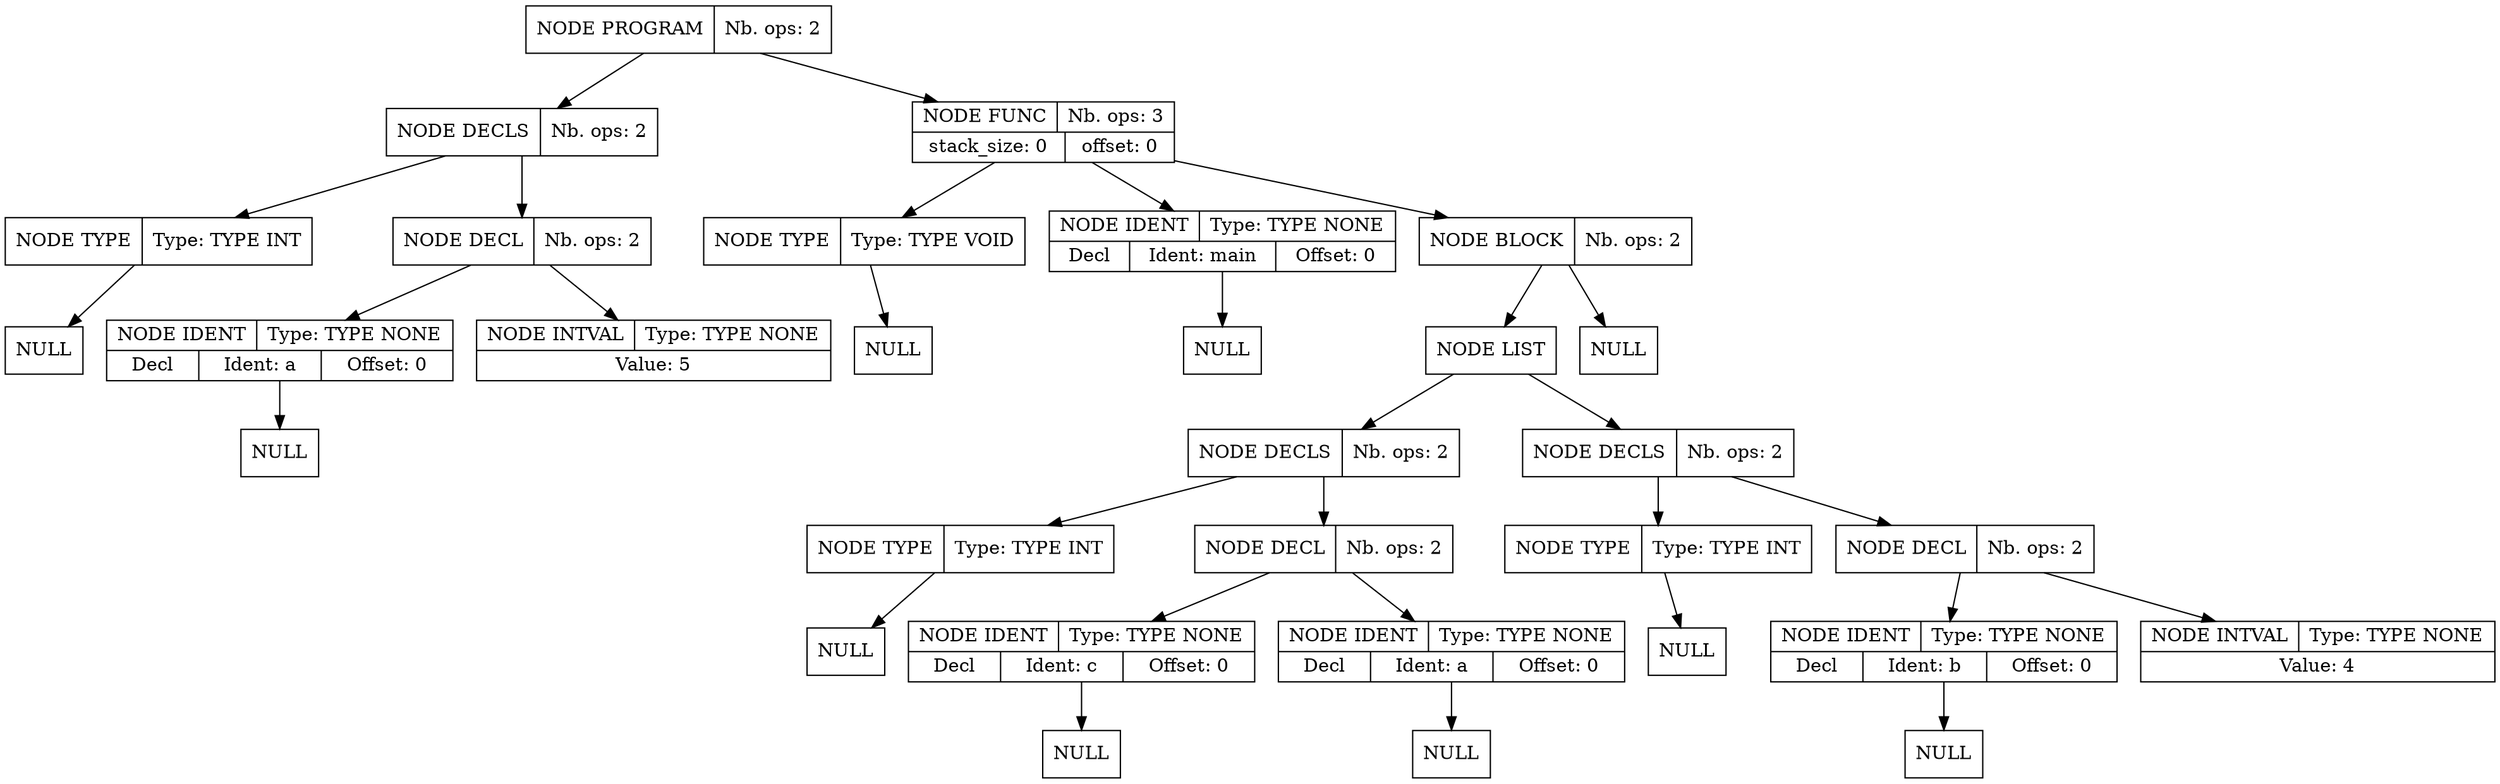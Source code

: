 digraph global_vars {
    N1 [shape=record, label="{{NODE PROGRAM|Nb. ops: 2}}"];
    N2 [shape=record, label="{{NODE DECLS|Nb. ops: 2}}"];
    N3 [shape=record, label="{{NODE TYPE|Type: TYPE INT}}"];
    N4 [shape=record, label="{{NULL}}"];
    edge[tailclip=true];
    N3 -> N4
    edge[tailclip=true];
    N2 -> N3
    N5 [shape=record, label="{{NODE DECL|Nb. ops: 2}}"];
    N6 [shape=record, label="{{NODE IDENT|Type: TYPE NONE}|{<decl>Decl      |Ident: a|Offset: 0}}"];
    N7 [shape=record, label="{{NULL}}"];
    edge[tailclip=true];
    N6 -> N7
    edge[tailclip=true];
    N5 -> N6
    N8 [shape=record, label="{{NODE INTVAL|Type: TYPE NONE}|{Value: 5}}"];
    edge[tailclip=true];
    N5 -> N8
    edge[tailclip=true];
    N2 -> N5
    edge[tailclip=true];
    N1 -> N2
    N9 [shape=record, label="{{NODE FUNC|Nb. ops: 3}|{stack_size: 0|offset: 0}}"];
    N10 [shape=record, label="{{NODE TYPE|Type: TYPE VOID}}"];
    N11 [shape=record, label="{{NULL}}"];
    edge[tailclip=true];
    N10 -> N11
    edge[tailclip=true];
    N9 -> N10
    N12 [shape=record, label="{{NODE IDENT|Type: TYPE NONE}|{<decl>Decl      |Ident: main|Offset: 0}}"];
    N13 [shape=record, label="{{NULL}}"];
    edge[tailclip=true];
    N12 -> N13
    edge[tailclip=true];
    N9 -> N12
    N14 [shape=record, label="{{NODE BLOCK|Nb. ops: 2}}"];
    N15 [shape=record, label="{{NODE LIST}}"];
    N16 [shape=record, label="{{NODE DECLS|Nb. ops: 2}}"];
    N17 [shape=record, label="{{NODE TYPE|Type: TYPE INT}}"];
    N18 [shape=record, label="{{NULL}}"];
    edge[tailclip=true];
    N17 -> N18
    edge[tailclip=true];
    N16 -> N17
    N19 [shape=record, label="{{NODE DECL|Nb. ops: 2}}"];
    N20 [shape=record, label="{{NODE IDENT|Type: TYPE NONE}|{<decl>Decl      |Ident: c|Offset: 0}}"];
    N21 [shape=record, label="{{NULL}}"];
    edge[tailclip=true];
    N20 -> N21
    edge[tailclip=true];
    N19 -> N20
    N22 [shape=record, label="{{NODE IDENT|Type: TYPE NONE}|{<decl>Decl      |Ident: a|Offset: 0}}"];
    N23 [shape=record, label="{{NULL}}"];
    edge[tailclip=true];
    N22 -> N23
    edge[tailclip=true];
    N19 -> N22
    edge[tailclip=true];
    N16 -> N19
    edge[tailclip=true];
    N15 -> N16
    N24 [shape=record, label="{{NODE DECLS|Nb. ops: 2}}"];
    N25 [shape=record, label="{{NODE TYPE|Type: TYPE INT}}"];
    N26 [shape=record, label="{{NULL}}"];
    edge[tailclip=true];
    N25 -> N26
    edge[tailclip=true];
    N24 -> N25
    N27 [shape=record, label="{{NODE DECL|Nb. ops: 2}}"];
    N28 [shape=record, label="{{NODE IDENT|Type: TYPE NONE}|{<decl>Decl      |Ident: b|Offset: 0}}"];
    N29 [shape=record, label="{{NULL}}"];
    edge[tailclip=true];
    N28 -> N29
    edge[tailclip=true];
    N27 -> N28
    N30 [shape=record, label="{{NODE INTVAL|Type: TYPE NONE}|{Value: 4}}"];
    edge[tailclip=true];
    N27 -> N30
    edge[tailclip=true];
    N24 -> N27
    edge[tailclip=true];
    N15 -> N24
    edge[tailclip=true];
    N14 -> N15
    N31 [shape=record, label="{{NULL}}"];
    edge[tailclip=true];
    N14 -> N31
    edge[tailclip=true];
    N9 -> N14
    edge[tailclip=true];
    N1 -> N9
}